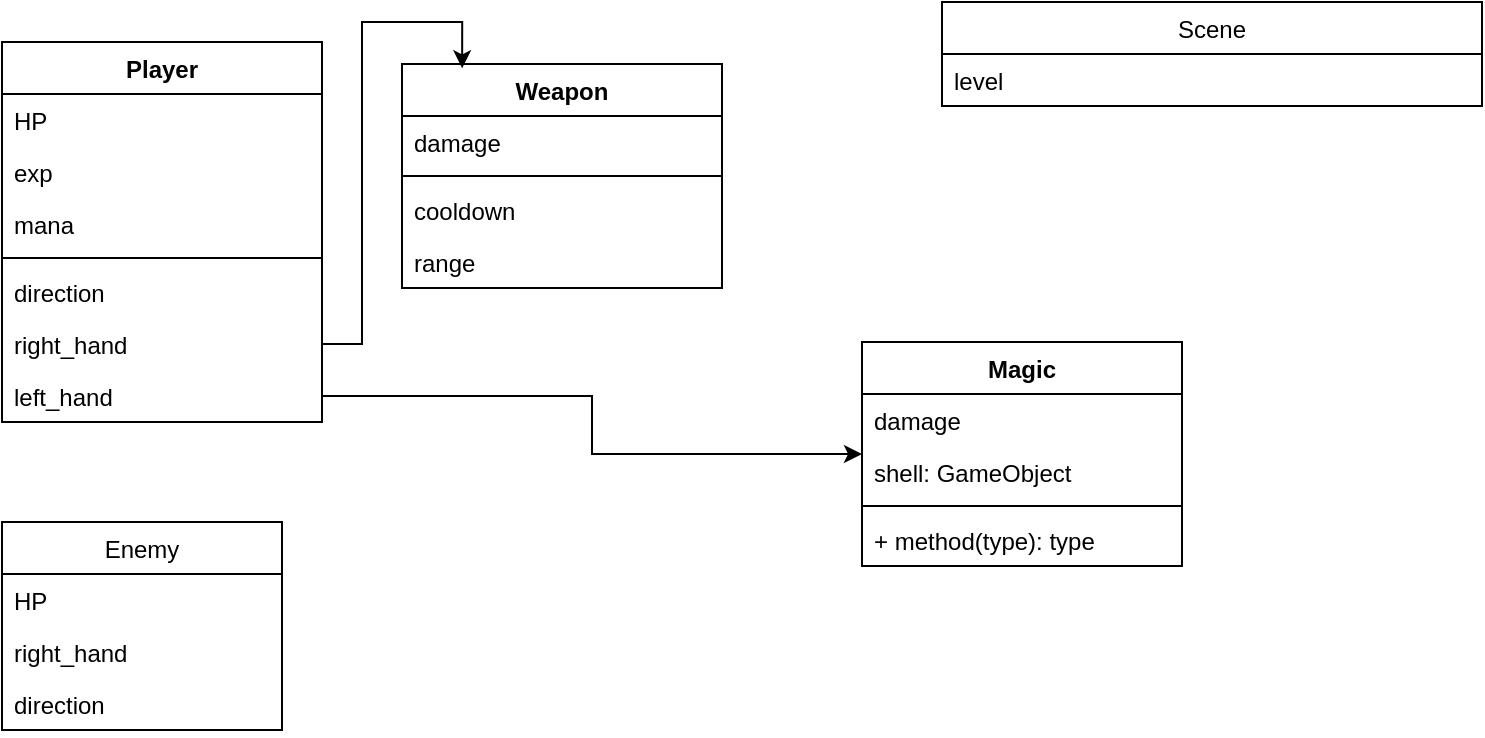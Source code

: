 <mxfile version="20.2.0" type="device" pages="3"><diagram id="ZI7MoB3sS85tocU6Cway" name="property"><mxGraphModel dx="1038" dy="539" grid="1" gridSize="10" guides="1" tooltips="1" connect="1" arrows="1" fold="1" page="1" pageScale="1" pageWidth="850" pageHeight="1100" math="0" shadow="0"><root><mxCell id="0"/><mxCell id="1" parent="0"/><mxCell id="OrxDG6xUMVWry-5J2rWb-5" value="Player" style="swimlane;fontStyle=1;align=center;verticalAlign=top;childLayout=stackLayout;horizontal=1;startSize=26;horizontalStack=0;resizeParent=1;resizeParentMax=0;resizeLast=0;collapsible=1;marginBottom=0;" vertex="1" parent="1"><mxGeometry x="40" y="40" width="160" height="190" as="geometry"/></mxCell><mxCell id="OrxDG6xUMVWry-5J2rWb-6" value="HP" style="text;strokeColor=none;fillColor=none;align=left;verticalAlign=top;spacingLeft=4;spacingRight=4;overflow=hidden;rotatable=0;points=[[0,0.5],[1,0.5]];portConstraint=eastwest;" vertex="1" parent="OrxDG6xUMVWry-5J2rWb-5"><mxGeometry y="26" width="160" height="26" as="geometry"/></mxCell><mxCell id="-qL2l59FDZmu8iEnXzrc-6" value="exp" style="text;strokeColor=none;fillColor=none;align=left;verticalAlign=top;spacingLeft=4;spacingRight=4;overflow=hidden;rotatable=0;points=[[0,0.5],[1,0.5]];portConstraint=eastwest;" vertex="1" parent="OrxDG6xUMVWry-5J2rWb-5"><mxGeometry y="52" width="160" height="26" as="geometry"/></mxCell><mxCell id="OrxDG6xUMVWry-5J2rWb-22" value="mana" style="text;strokeColor=none;fillColor=none;align=left;verticalAlign=top;spacingLeft=4;spacingRight=4;overflow=hidden;rotatable=0;points=[[0,0.5],[1,0.5]];portConstraint=eastwest;" vertex="1" parent="OrxDG6xUMVWry-5J2rWb-5"><mxGeometry y="78" width="160" height="26" as="geometry"/></mxCell><mxCell id="OrxDG6xUMVWry-5J2rWb-7" value="" style="line;strokeWidth=1;fillColor=none;align=left;verticalAlign=middle;spacingTop=-1;spacingLeft=3;spacingRight=3;rotatable=0;labelPosition=right;points=[];portConstraint=eastwest;" vertex="1" parent="OrxDG6xUMVWry-5J2rWb-5"><mxGeometry y="104" width="160" height="8" as="geometry"/></mxCell><mxCell id="OrxDG6xUMVWry-5J2rWb-8" value="direction&#10;" style="text;strokeColor=none;fillColor=none;align=left;verticalAlign=top;spacingLeft=4;spacingRight=4;overflow=hidden;rotatable=0;points=[[0,0.5],[1,0.5]];portConstraint=eastwest;" vertex="1" parent="OrxDG6xUMVWry-5J2rWb-5"><mxGeometry y="112" width="160" height="26" as="geometry"/></mxCell><mxCell id="OrxDG6xUMVWry-5J2rWb-9" value="right_hand" style="text;strokeColor=none;fillColor=none;align=left;verticalAlign=top;spacingLeft=4;spacingRight=4;overflow=hidden;rotatable=0;points=[[0,0.5],[1,0.5]];portConstraint=eastwest;" vertex="1" parent="OrxDG6xUMVWry-5J2rWb-5"><mxGeometry y="138" width="160" height="26" as="geometry"/></mxCell><mxCell id="OrxDG6xUMVWry-5J2rWb-19" value="left_hand" style="text;strokeColor=none;fillColor=none;align=left;verticalAlign=top;spacingLeft=4;spacingRight=4;overflow=hidden;rotatable=0;points=[[0,0.5],[1,0.5]];portConstraint=eastwest;" vertex="1" parent="OrxDG6xUMVWry-5J2rWb-5"><mxGeometry y="164" width="160" height="26" as="geometry"/></mxCell><mxCell id="OrxDG6xUMVWry-5J2rWb-10" value="Weapon" style="swimlane;fontStyle=1;align=center;verticalAlign=top;childLayout=stackLayout;horizontal=1;startSize=26;horizontalStack=0;resizeParent=1;resizeParentMax=0;resizeLast=0;collapsible=1;marginBottom=0;" vertex="1" parent="1"><mxGeometry x="240" y="51" width="160" height="112" as="geometry"/></mxCell><mxCell id="OrxDG6xUMVWry-5J2rWb-11" value="damage" style="text;strokeColor=none;fillColor=none;align=left;verticalAlign=top;spacingLeft=4;spacingRight=4;overflow=hidden;rotatable=0;points=[[0,0.5],[1,0.5]];portConstraint=eastwest;" vertex="1" parent="OrxDG6xUMVWry-5J2rWb-10"><mxGeometry y="26" width="160" height="26" as="geometry"/></mxCell><mxCell id="OrxDG6xUMVWry-5J2rWb-12" value="" style="line;strokeWidth=1;fillColor=none;align=left;verticalAlign=middle;spacingTop=-1;spacingLeft=3;spacingRight=3;rotatable=0;labelPosition=right;points=[];portConstraint=eastwest;" vertex="1" parent="OrxDG6xUMVWry-5J2rWb-10"><mxGeometry y="52" width="160" height="8" as="geometry"/></mxCell><mxCell id="OrxDG6xUMVWry-5J2rWb-13" value="cooldown" style="text;strokeColor=none;fillColor=none;align=left;verticalAlign=top;spacingLeft=4;spacingRight=4;overflow=hidden;rotatable=0;points=[[0,0.5],[1,0.5]];portConstraint=eastwest;" vertex="1" parent="OrxDG6xUMVWry-5J2rWb-10"><mxGeometry y="60" width="160" height="26" as="geometry"/></mxCell><mxCell id="OrxDG6xUMVWry-5J2rWb-21" value="range" style="text;strokeColor=none;fillColor=none;align=left;verticalAlign=top;spacingLeft=4;spacingRight=4;overflow=hidden;rotatable=0;points=[[0,0.5],[1,0.5]];portConstraint=eastwest;" vertex="1" parent="OrxDG6xUMVWry-5J2rWb-10"><mxGeometry y="86" width="160" height="26" as="geometry"/></mxCell><mxCell id="OrxDG6xUMVWry-5J2rWb-14" value="Magic" style="swimlane;fontStyle=1;align=center;verticalAlign=top;childLayout=stackLayout;horizontal=1;startSize=26;horizontalStack=0;resizeParent=1;resizeParentMax=0;resizeLast=0;collapsible=1;marginBottom=0;" vertex="1" parent="1"><mxGeometry x="470" y="190" width="160" height="112" as="geometry"/></mxCell><mxCell id="OrxDG6xUMVWry-5J2rWb-15" value="damage" style="text;strokeColor=none;fillColor=none;align=left;verticalAlign=top;spacingLeft=4;spacingRight=4;overflow=hidden;rotatable=0;points=[[0,0.5],[1,0.5]];portConstraint=eastwest;" vertex="1" parent="OrxDG6xUMVWry-5J2rWb-14"><mxGeometry y="26" width="160" height="26" as="geometry"/></mxCell><mxCell id="OrxDG6xUMVWry-5J2rWb-24" value="shell: GameObject" style="text;strokeColor=none;fillColor=none;align=left;verticalAlign=top;spacingLeft=4;spacingRight=4;overflow=hidden;rotatable=0;points=[[0,0.5],[1,0.5]];portConstraint=eastwest;" vertex="1" parent="OrxDG6xUMVWry-5J2rWb-14"><mxGeometry y="52" width="160" height="26" as="geometry"/></mxCell><mxCell id="OrxDG6xUMVWry-5J2rWb-16" value="" style="line;strokeWidth=1;fillColor=none;align=left;verticalAlign=middle;spacingTop=-1;spacingLeft=3;spacingRight=3;rotatable=0;labelPosition=right;points=[];portConstraint=eastwest;" vertex="1" parent="OrxDG6xUMVWry-5J2rWb-14"><mxGeometry y="78" width="160" height="8" as="geometry"/></mxCell><mxCell id="OrxDG6xUMVWry-5J2rWb-17" value="+ method(type): type" style="text;strokeColor=none;fillColor=none;align=left;verticalAlign=top;spacingLeft=4;spacingRight=4;overflow=hidden;rotatable=0;points=[[0,0.5],[1,0.5]];portConstraint=eastwest;" vertex="1" parent="OrxDG6xUMVWry-5J2rWb-14"><mxGeometry y="86" width="160" height="26" as="geometry"/></mxCell><mxCell id="OrxDG6xUMVWry-5J2rWb-18" style="edgeStyle=orthogonalEdgeStyle;rounded=0;orthogonalLoop=1;jettySize=auto;html=1;entryX=0.188;entryY=0.019;entryDx=0;entryDy=0;entryPerimeter=0;exitX=1;exitY=0.5;exitDx=0;exitDy=0;" edge="1" parent="1" source="OrxDG6xUMVWry-5J2rWb-9" target="OrxDG6xUMVWry-5J2rWb-10"><mxGeometry relative="1" as="geometry"><Array as="points"><mxPoint x="220" y="191"/><mxPoint x="220" y="30"/><mxPoint x="270" y="30"/></Array></mxGeometry></mxCell><mxCell id="OrxDG6xUMVWry-5J2rWb-20" style="edgeStyle=orthogonalEdgeStyle;rounded=0;orthogonalLoop=1;jettySize=auto;html=1;" edge="1" parent="1" source="OrxDG6xUMVWry-5J2rWb-19" target="OrxDG6xUMVWry-5J2rWb-14"><mxGeometry relative="1" as="geometry"/></mxCell><mxCell id="-qL2l59FDZmu8iEnXzrc-2" value="Scene" style="swimlane;fontStyle=0;childLayout=stackLayout;horizontal=1;startSize=26;fillColor=none;horizontalStack=0;resizeParent=1;resizeParentMax=0;resizeLast=0;collapsible=1;marginBottom=0;" vertex="1" parent="1"><mxGeometry x="510" y="20" width="270" height="52" as="geometry"/></mxCell><mxCell id="-qL2l59FDZmu8iEnXzrc-3" value="level" style="text;strokeColor=none;fillColor=none;align=left;verticalAlign=top;spacingLeft=4;spacingRight=4;overflow=hidden;rotatable=0;points=[[0,0.5],[1,0.5]];portConstraint=eastwest;" vertex="1" parent="-qL2l59FDZmu8iEnXzrc-2"><mxGeometry y="26" width="270" height="26" as="geometry"/></mxCell><mxCell id="-qL2l59FDZmu8iEnXzrc-11" value="Enemy" style="swimlane;fontStyle=0;childLayout=stackLayout;horizontal=1;startSize=26;fillColor=none;horizontalStack=0;resizeParent=1;resizeParentMax=0;resizeLast=0;collapsible=1;marginBottom=0;" vertex="1" parent="1"><mxGeometry x="40" y="280" width="140" height="104" as="geometry"/></mxCell><mxCell id="-qL2l59FDZmu8iEnXzrc-12" value="HP" style="text;strokeColor=none;fillColor=none;align=left;verticalAlign=top;spacingLeft=4;spacingRight=4;overflow=hidden;rotatable=0;points=[[0,0.5],[1,0.5]];portConstraint=eastwest;" vertex="1" parent="-qL2l59FDZmu8iEnXzrc-11"><mxGeometry y="26" width="140" height="26" as="geometry"/></mxCell><mxCell id="-qL2l59FDZmu8iEnXzrc-13" value="right_hand" style="text;strokeColor=none;fillColor=none;align=left;verticalAlign=top;spacingLeft=4;spacingRight=4;overflow=hidden;rotatable=0;points=[[0,0.5],[1,0.5]];portConstraint=eastwest;" vertex="1" parent="-qL2l59FDZmu8iEnXzrc-11"><mxGeometry y="52" width="140" height="26" as="geometry"/></mxCell><mxCell id="-qL2l59FDZmu8iEnXzrc-14" value="direction" style="text;strokeColor=none;fillColor=none;align=left;verticalAlign=top;spacingLeft=4;spacingRight=4;overflow=hidden;rotatable=0;points=[[0,0.5],[1,0.5]];portConstraint=eastwest;" vertex="1" parent="-qL2l59FDZmu8iEnXzrc-11"><mxGeometry y="78" width="140" height="26" as="geometry"/></mxCell></root></mxGraphModel></diagram><diagram id="YA_yBFlRInakP8UTA5YM" name="instance"><mxGraphModel dx="1038" dy="539" grid="1" gridSize="10" guides="1" tooltips="1" connect="1" arrows="1" fold="1" page="1" pageScale="1" pageWidth="850" pageHeight="1100" math="0" shadow="0"><root><mxCell id="0"/><mxCell id="1" parent="0"/></root></mxGraphModel></diagram><diagram id="EE-6DkdWAt6WnDjZvV8H" name="Page-3"><mxGraphModel dx="1038" dy="539" grid="1" gridSize="10" guides="1" tooltips="1" connect="1" arrows="1" fold="1" page="1" pageScale="1" pageWidth="850" pageHeight="1100" math="0" shadow="0"><root><mxCell id="0"/><mxCell id="1" parent="0"/></root></mxGraphModel></diagram></mxfile>